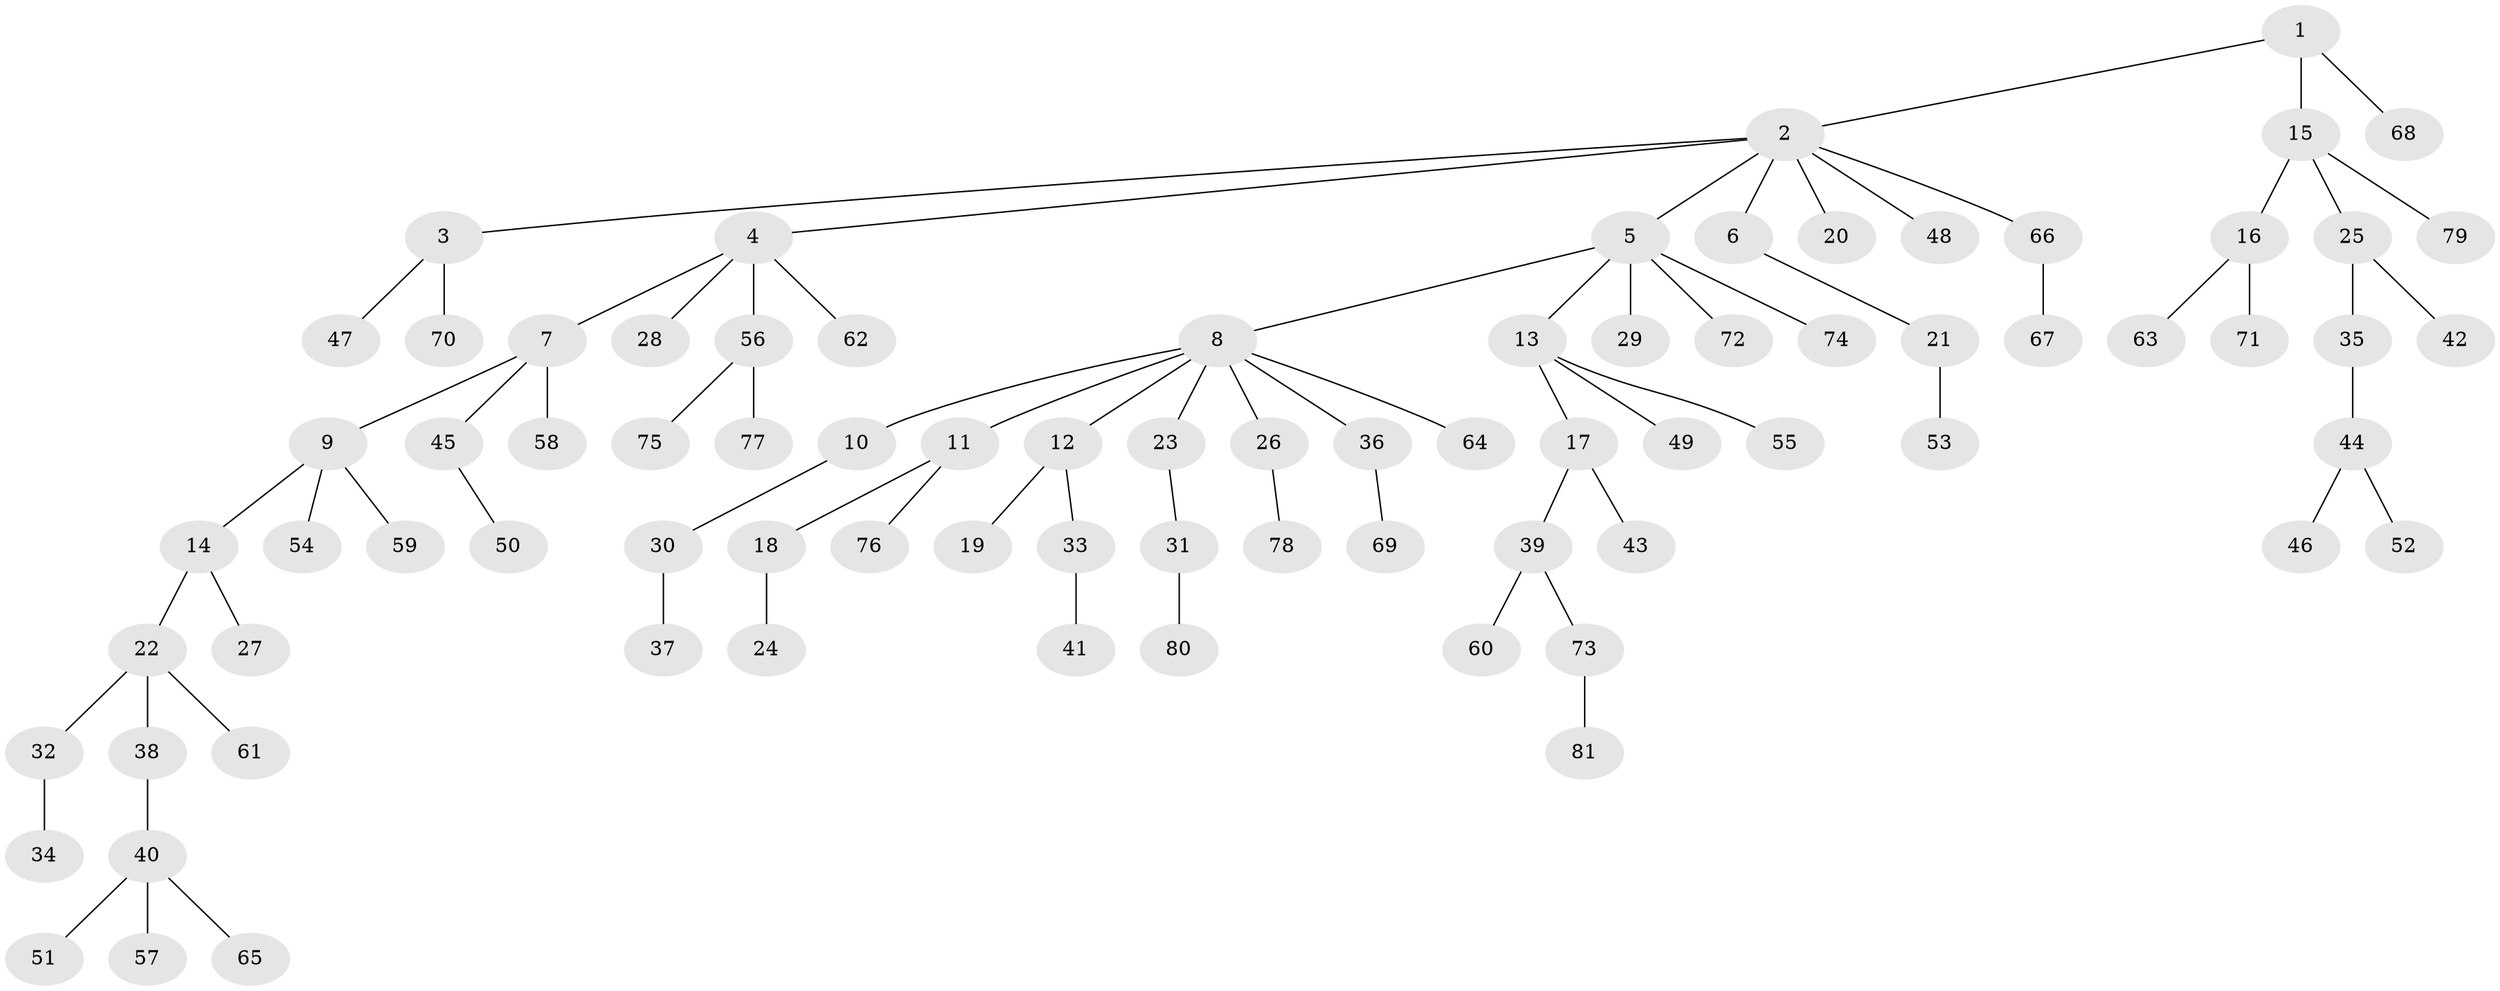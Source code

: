 // coarse degree distribution, {2: 0.20754716981132076, 9: 0.018867924528301886, 6: 0.018867924528301886, 5: 0.03773584905660377, 3: 0.11320754716981132, 8: 0.018867924528301886, 1: 0.5849056603773585}
// Generated by graph-tools (version 1.1) at 2025/42/03/06/25 10:42:06]
// undirected, 81 vertices, 80 edges
graph export_dot {
graph [start="1"]
  node [color=gray90,style=filled];
  1;
  2;
  3;
  4;
  5;
  6;
  7;
  8;
  9;
  10;
  11;
  12;
  13;
  14;
  15;
  16;
  17;
  18;
  19;
  20;
  21;
  22;
  23;
  24;
  25;
  26;
  27;
  28;
  29;
  30;
  31;
  32;
  33;
  34;
  35;
  36;
  37;
  38;
  39;
  40;
  41;
  42;
  43;
  44;
  45;
  46;
  47;
  48;
  49;
  50;
  51;
  52;
  53;
  54;
  55;
  56;
  57;
  58;
  59;
  60;
  61;
  62;
  63;
  64;
  65;
  66;
  67;
  68;
  69;
  70;
  71;
  72;
  73;
  74;
  75;
  76;
  77;
  78;
  79;
  80;
  81;
  1 -- 2;
  1 -- 15;
  1 -- 68;
  2 -- 3;
  2 -- 4;
  2 -- 5;
  2 -- 6;
  2 -- 20;
  2 -- 48;
  2 -- 66;
  3 -- 47;
  3 -- 70;
  4 -- 7;
  4 -- 28;
  4 -- 56;
  4 -- 62;
  5 -- 8;
  5 -- 13;
  5 -- 29;
  5 -- 72;
  5 -- 74;
  6 -- 21;
  7 -- 9;
  7 -- 45;
  7 -- 58;
  8 -- 10;
  8 -- 11;
  8 -- 12;
  8 -- 23;
  8 -- 26;
  8 -- 36;
  8 -- 64;
  9 -- 14;
  9 -- 54;
  9 -- 59;
  10 -- 30;
  11 -- 18;
  11 -- 76;
  12 -- 19;
  12 -- 33;
  13 -- 17;
  13 -- 49;
  13 -- 55;
  14 -- 22;
  14 -- 27;
  15 -- 16;
  15 -- 25;
  15 -- 79;
  16 -- 63;
  16 -- 71;
  17 -- 39;
  17 -- 43;
  18 -- 24;
  21 -- 53;
  22 -- 32;
  22 -- 38;
  22 -- 61;
  23 -- 31;
  25 -- 35;
  25 -- 42;
  26 -- 78;
  30 -- 37;
  31 -- 80;
  32 -- 34;
  33 -- 41;
  35 -- 44;
  36 -- 69;
  38 -- 40;
  39 -- 60;
  39 -- 73;
  40 -- 51;
  40 -- 57;
  40 -- 65;
  44 -- 46;
  44 -- 52;
  45 -- 50;
  56 -- 75;
  56 -- 77;
  66 -- 67;
  73 -- 81;
}
